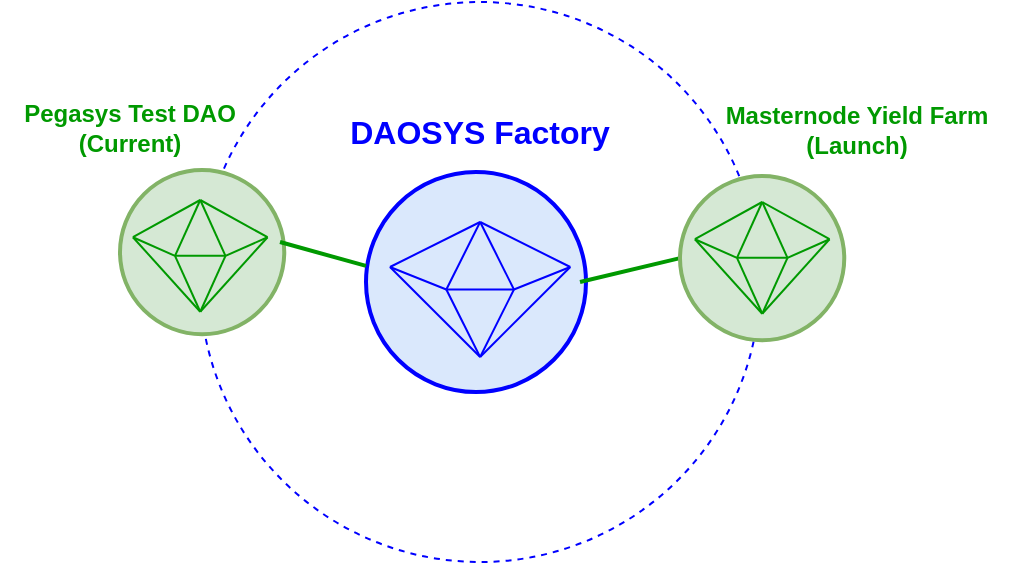 <mxfile version="20.3.3" type="device"><diagram id="mxjwG-1gAkpVpYKzpntT" name="Page-1"><mxGraphModel dx="386" dy="615" grid="1" gridSize="10" guides="1" tooltips="1" connect="1" arrows="1" fold="1" page="1" pageScale="1" pageWidth="850" pageHeight="1100" math="0" shadow="0"><root><mxCell id="0"/><mxCell id="1" parent="0"/><mxCell id="NHrQ_4SbH-Tb-YFwiNHi-224" value="&lt;b&gt;&lt;font color=&quot;#009900&quot;&gt;Masternode Yield Farm&lt;br&gt;(Launch)&lt;br&gt;&lt;/font&gt;&lt;/b&gt;" style="text;html=1;strokeColor=none;fillColor=none;align=center;verticalAlign=middle;whiteSpace=wrap;rounded=0;strokeWidth=2;container=0;" parent="1" vertex="1"><mxGeometry x="411" y="189" width="155" height="30" as="geometry"/></mxCell><mxCell id="NHrQ_4SbH-Tb-YFwiNHi-87" value="&lt;font color=&quot;#009900&quot;&gt;&lt;b&gt;Pegasys Test DAO (Current)&lt;/b&gt;&lt;/font&gt;" style="text;html=1;strokeColor=none;fillColor=none;align=center;verticalAlign=middle;whiteSpace=wrap;rounded=0;strokeWidth=2;container=0;" parent="1" vertex="1"><mxGeometry x="60" y="188" width="130" height="30" as="geometry"/></mxCell><mxCell id="NHrQ_4SbH-Tb-YFwiNHi-19" value="" style="ellipse;whiteSpace=wrap;html=1;aspect=fixed;strokeWidth=1;strokeColor=#0000FF;container=0;dashed=1;" parent="1" vertex="1"><mxGeometry x="160" y="140" width="280" height="280" as="geometry"/></mxCell><mxCell id="NHrQ_4SbH-Tb-YFwiNHi-12" value="" style="ellipse;whiteSpace=wrap;html=1;aspect=fixed;fillColor=#dae8fc;strokeColor=#0000FF;strokeWidth=2;container=0;" parent="1" vertex="1"><mxGeometry x="243" y="225" width="110" height="110" as="geometry"/></mxCell><mxCell id="NHrQ_4SbH-Tb-YFwiNHi-80" value="" style="endArrow=none;html=1;rounded=0;exitX=0;exitY=0.5;exitDx=0;exitDy=0;strokeWidth=2;fillColor=#008a00;strokeColor=#009900;" parent="1" source="NHrQ_4SbH-Tb-YFwiNHi-67" edge="1"><mxGeometry width="50" height="50" relative="1" as="geometry"><mxPoint x="320" y="410" as="sourcePoint"/><mxPoint x="350" y="280" as="targetPoint"/></mxGeometry></mxCell><mxCell id="NHrQ_4SbH-Tb-YFwiNHi-223" value="&lt;b&gt;&lt;font color=&quot;#0000ff&quot; style=&quot;font-size: 16px;&quot;&gt;DAOSYS Factory&lt;/font&gt;&lt;/b&gt;" style="text;html=1;strokeColor=none;fillColor=none;align=center;verticalAlign=middle;whiteSpace=wrap;rounded=0;strokeWidth=2;container=0;" parent="1" vertex="1"><mxGeometry x="230" y="190" width="140" height="30" as="geometry"/></mxCell><mxCell id="NHrQ_4SbH-Tb-YFwiNHi-67" value="" style="ellipse;whiteSpace=wrap;html=1;aspect=fixed;fillColor=#d5e8d4;strokeColor=#82b366;strokeWidth=2;container=0;" parent="1" vertex="1"><mxGeometry x="400" y="227" width="82.133" height="82.133" as="geometry"/></mxCell><mxCell id="NHrQ_4SbH-Tb-YFwiNHi-69" value="" style="endArrow=none;html=1;rounded=0;strokeColor=#009900;" parent="1" edge="1"><mxGeometry width="50" height="50" relative="1" as="geometry"><mxPoint x="407.467" y="258.618" as="sourcePoint"/><mxPoint x="441.119" y="239.998" as="targetPoint"/></mxGeometry></mxCell><mxCell id="NHrQ_4SbH-Tb-YFwiNHi-70" value="" style="endArrow=none;html=1;rounded=0;strokeColor=#009900;" parent="1" edge="1"><mxGeometry width="50" height="50" relative="1" as="geometry"><mxPoint x="428.5" y="267.929" as="sourcePoint"/><mxPoint x="441.119" y="239.998" as="targetPoint"/></mxGeometry></mxCell><mxCell id="NHrQ_4SbH-Tb-YFwiNHi-71" value="" style="endArrow=none;html=1;rounded=0;strokeColor=#009900;" parent="1" edge="1"><mxGeometry width="50" height="50" relative="1" as="geometry"><mxPoint x="453.739" y="267.929" as="sourcePoint"/><mxPoint x="441.119" y="239.998" as="targetPoint"/></mxGeometry></mxCell><mxCell id="NHrQ_4SbH-Tb-YFwiNHi-72" value="" style="endArrow=none;html=1;rounded=0;strokeColor=#009900;" parent="1" edge="1"><mxGeometry width="50" height="50" relative="1" as="geometry"><mxPoint x="441.119" y="239.998" as="sourcePoint"/><mxPoint x="474.772" y="258.618" as="targetPoint"/></mxGeometry></mxCell><mxCell id="NHrQ_4SbH-Tb-YFwiNHi-73" value="" style="endArrow=none;html=1;rounded=0;strokeColor=#009900;" parent="1" edge="1"><mxGeometry width="50" height="50" relative="1" as="geometry"><mxPoint x="407.467" y="258.618" as="sourcePoint"/><mxPoint x="441.119" y="295.86" as="targetPoint"/></mxGeometry></mxCell><mxCell id="NHrQ_4SbH-Tb-YFwiNHi-74" value="" style="endArrow=none;html=1;rounded=0;strokeColor=#009900;" parent="1" edge="1"><mxGeometry width="50" height="50" relative="1" as="geometry"><mxPoint x="441.119" y="295.86" as="sourcePoint"/><mxPoint x="474.772" y="258.618" as="targetPoint"/></mxGeometry></mxCell><mxCell id="NHrQ_4SbH-Tb-YFwiNHi-75" value="" style="endArrow=none;html=1;rounded=0;strokeColor=#009900;" parent="1" edge="1"><mxGeometry width="50" height="50" relative="1" as="geometry"><mxPoint x="441.119" y="295.86" as="sourcePoint"/><mxPoint x="453.739" y="267.929" as="targetPoint"/></mxGeometry></mxCell><mxCell id="NHrQ_4SbH-Tb-YFwiNHi-76" value="" style="endArrow=none;html=1;rounded=0;strokeColor=#009900;" parent="1" edge="1"><mxGeometry width="50" height="50" relative="1" as="geometry"><mxPoint x="441.119" y="295.86" as="sourcePoint"/><mxPoint x="428.5" y="267.929" as="targetPoint"/></mxGeometry></mxCell><mxCell id="NHrQ_4SbH-Tb-YFwiNHi-77" value="" style="endArrow=none;html=1;rounded=0;strokeColor=#009900;" parent="1" edge="1"><mxGeometry width="50" height="50" relative="1" as="geometry"><mxPoint x="428.5" y="267.929" as="sourcePoint"/><mxPoint x="453.739" y="267.929" as="targetPoint"/></mxGeometry></mxCell><mxCell id="NHrQ_4SbH-Tb-YFwiNHi-78" value="" style="endArrow=none;html=1;rounded=0;strokeColor=#009900;" parent="1" edge="1"><mxGeometry width="50" height="50" relative="1" as="geometry"><mxPoint x="453.739" y="267.929" as="sourcePoint"/><mxPoint x="474.772" y="258.618" as="targetPoint"/></mxGeometry></mxCell><mxCell id="NHrQ_4SbH-Tb-YFwiNHi-79" value="" style="endArrow=none;html=1;rounded=0;strokeColor=#009900;" parent="1" edge="1"><mxGeometry width="50" height="50" relative="1" as="geometry"><mxPoint x="407.467" y="258.618" as="sourcePoint"/><mxPoint x="428.5" y="267.929" as="targetPoint"/></mxGeometry></mxCell><mxCell id="NHrQ_4SbH-Tb-YFwiNHi-1" value="" style="endArrow=none;html=1;rounded=0;strokeColor=#0000FF;" parent="1" edge="1"><mxGeometry width="50" height="50" relative="1" as="geometry"><mxPoint x="255" y="272.5" as="sourcePoint"/><mxPoint x="300.07" y="250" as="targetPoint"/></mxGeometry></mxCell><mxCell id="NHrQ_4SbH-Tb-YFwiNHi-2" value="" style="endArrow=none;html=1;rounded=0;strokeColor=#0000FF;" parent="1" edge="1"><mxGeometry width="50" height="50" relative="1" as="geometry"><mxPoint x="283.169" y="283.75" as="sourcePoint"/><mxPoint x="300.07" y="250" as="targetPoint"/></mxGeometry></mxCell><mxCell id="NHrQ_4SbH-Tb-YFwiNHi-3" value="" style="endArrow=none;html=1;rounded=0;strokeColor=#0000FF;" parent="1" edge="1"><mxGeometry width="50" height="50" relative="1" as="geometry"><mxPoint x="316.972" y="283.75" as="sourcePoint"/><mxPoint x="300.07" y="250" as="targetPoint"/></mxGeometry></mxCell><mxCell id="NHrQ_4SbH-Tb-YFwiNHi-4" value="" style="endArrow=none;html=1;rounded=0;strokeColor=#0000FF;" parent="1" edge="1"><mxGeometry width="50" height="50" relative="1" as="geometry"><mxPoint x="300.07" y="250" as="sourcePoint"/><mxPoint x="345.141" y="272.5" as="targetPoint"/></mxGeometry></mxCell><mxCell id="NHrQ_4SbH-Tb-YFwiNHi-5" value="" style="endArrow=none;html=1;rounded=0;strokeColor=#0000FF;" parent="1" edge="1"><mxGeometry width="50" height="50" relative="1" as="geometry"><mxPoint x="255" y="272.5" as="sourcePoint"/><mxPoint x="300.07" y="317.5" as="targetPoint"/></mxGeometry></mxCell><mxCell id="NHrQ_4SbH-Tb-YFwiNHi-6" value="" style="endArrow=none;html=1;rounded=0;strokeColor=#0000FF;" parent="1" edge="1"><mxGeometry width="50" height="50" relative="1" as="geometry"><mxPoint x="300.07" y="317.5" as="sourcePoint"/><mxPoint x="345.141" y="272.5" as="targetPoint"/></mxGeometry></mxCell><mxCell id="NHrQ_4SbH-Tb-YFwiNHi-7" value="" style="endArrow=none;html=1;rounded=0;strokeColor=#0000FF;" parent="1" edge="1"><mxGeometry width="50" height="50" relative="1" as="geometry"><mxPoint x="300.07" y="317.5" as="sourcePoint"/><mxPoint x="316.972" y="283.75" as="targetPoint"/></mxGeometry></mxCell><mxCell id="NHrQ_4SbH-Tb-YFwiNHi-8" value="" style="endArrow=none;html=1;rounded=0;strokeColor=#0000FF;" parent="1" edge="1"><mxGeometry width="50" height="50" relative="1" as="geometry"><mxPoint x="300.07" y="317.5" as="sourcePoint"/><mxPoint x="283.169" y="283.75" as="targetPoint"/></mxGeometry></mxCell><mxCell id="NHrQ_4SbH-Tb-YFwiNHi-9" value="" style="endArrow=none;html=1;rounded=0;strokeColor=#0000FF;" parent="1" edge="1"><mxGeometry width="50" height="50" relative="1" as="geometry"><mxPoint x="283.169" y="283.75" as="sourcePoint"/><mxPoint x="316.972" y="283.75" as="targetPoint"/></mxGeometry></mxCell><mxCell id="NHrQ_4SbH-Tb-YFwiNHi-10" value="" style="endArrow=none;html=1;rounded=0;strokeColor=#0000FF;" parent="1" edge="1"><mxGeometry width="50" height="50" relative="1" as="geometry"><mxPoint x="316.972" y="283.75" as="sourcePoint"/><mxPoint x="345.141" y="272.5" as="targetPoint"/></mxGeometry></mxCell><mxCell id="NHrQ_4SbH-Tb-YFwiNHi-11" value="" style="endArrow=none;html=1;rounded=0;strokeColor=#0000FF;" parent="1" edge="1"><mxGeometry width="50" height="50" relative="1" as="geometry"><mxPoint x="255" y="272.5" as="sourcePoint"/><mxPoint x="283.169" y="283.75" as="targetPoint"/></mxGeometry></mxCell><mxCell id="NHrQ_4SbH-Tb-YFwiNHi-22" value="" style="ellipse;whiteSpace=wrap;html=1;aspect=fixed;fillColor=#d5e8d4;strokeColor=#82b366;strokeWidth=2;container=0;" parent="1" vertex="1"><mxGeometry x="120" y="224" width="82.133" height="82.133" as="geometry"/></mxCell><mxCell id="NHrQ_4SbH-Tb-YFwiNHi-84" value="" style="endArrow=none;html=1;rounded=0;strokeWidth=2;fillColor=#008a00;strokeColor=#009900;entryX=0;entryY=0.427;entryDx=0;entryDy=0;entryPerimeter=0;" parent="1" target="NHrQ_4SbH-Tb-YFwiNHi-12" edge="1"><mxGeometry width="50" height="50" relative="1" as="geometry"><mxPoint x="200" y="260" as="sourcePoint"/><mxPoint x="243" y="320.48" as="targetPoint"/></mxGeometry></mxCell><mxCell id="NHrQ_4SbH-Tb-YFwiNHi-24" value="" style="endArrow=none;html=1;rounded=0;strokeColor=#009900;" parent="1" edge="1"><mxGeometry width="50" height="50" relative="1" as="geometry"><mxPoint x="126.47" y="257.62" as="sourcePoint"/><mxPoint x="160.124" y="239" as="targetPoint"/></mxGeometry></mxCell><mxCell id="NHrQ_4SbH-Tb-YFwiNHi-25" value="" style="endArrow=none;html=1;rounded=0;strokeColor=#009900;" parent="1" edge="1"><mxGeometry width="50" height="50" relative="1" as="geometry"><mxPoint x="147.504" y="266.93" as="sourcePoint"/><mxPoint x="160.124" y="239" as="targetPoint"/></mxGeometry></mxCell><mxCell id="NHrQ_4SbH-Tb-YFwiNHi-26" value="" style="endArrow=none;html=1;rounded=0;strokeColor=#009900;" parent="1" edge="1"><mxGeometry width="50" height="50" relative="1" as="geometry"><mxPoint x="172.744" y="266.93" as="sourcePoint"/><mxPoint x="160.124" y="239" as="targetPoint"/></mxGeometry></mxCell><mxCell id="NHrQ_4SbH-Tb-YFwiNHi-27" value="" style="endArrow=none;html=1;rounded=0;strokeColor=#009900;" parent="1" edge="1"><mxGeometry width="50" height="50" relative="1" as="geometry"><mxPoint x="160.124" y="239" as="sourcePoint"/><mxPoint x="193.778" y="257.62" as="targetPoint"/></mxGeometry></mxCell><mxCell id="NHrQ_4SbH-Tb-YFwiNHi-28" value="" style="endArrow=none;html=1;rounded=0;strokeColor=#009900;" parent="1" edge="1"><mxGeometry width="50" height="50" relative="1" as="geometry"><mxPoint x="126.47" y="257.62" as="sourcePoint"/><mxPoint x="160.124" y="294.86" as="targetPoint"/></mxGeometry></mxCell><mxCell id="NHrQ_4SbH-Tb-YFwiNHi-29" value="" style="endArrow=none;html=1;rounded=0;strokeColor=#009900;" parent="1" edge="1"><mxGeometry width="50" height="50" relative="1" as="geometry"><mxPoint x="160.124" y="294.86" as="sourcePoint"/><mxPoint x="193.778" y="257.62" as="targetPoint"/></mxGeometry></mxCell><mxCell id="NHrQ_4SbH-Tb-YFwiNHi-30" value="" style="endArrow=none;html=1;rounded=0;strokeColor=#009900;" parent="1" edge="1"><mxGeometry width="50" height="50" relative="1" as="geometry"><mxPoint x="160.124" y="294.86" as="sourcePoint"/><mxPoint x="172.744" y="266.93" as="targetPoint"/></mxGeometry></mxCell><mxCell id="NHrQ_4SbH-Tb-YFwiNHi-31" value="" style="endArrow=none;html=1;rounded=0;strokeColor=#009900;" parent="1" edge="1"><mxGeometry width="50" height="50" relative="1" as="geometry"><mxPoint x="160.124" y="294.86" as="sourcePoint"/><mxPoint x="147.504" y="266.93" as="targetPoint"/></mxGeometry></mxCell><mxCell id="NHrQ_4SbH-Tb-YFwiNHi-32" value="" style="endArrow=none;html=1;rounded=0;strokeColor=#009900;" parent="1" edge="1"><mxGeometry width="50" height="50" relative="1" as="geometry"><mxPoint x="147.504" y="266.93" as="sourcePoint"/><mxPoint x="172.744" y="266.93" as="targetPoint"/></mxGeometry></mxCell><mxCell id="NHrQ_4SbH-Tb-YFwiNHi-33" value="" style="endArrow=none;html=1;rounded=0;strokeColor=#009900;" parent="1" edge="1"><mxGeometry width="50" height="50" relative="1" as="geometry"><mxPoint x="172.744" y="266.93" as="sourcePoint"/><mxPoint x="193.778" y="257.62" as="targetPoint"/></mxGeometry></mxCell><mxCell id="NHrQ_4SbH-Tb-YFwiNHi-34" value="" style="endArrow=none;html=1;rounded=0;strokeColor=#009900;" parent="1" edge="1"><mxGeometry width="50" height="50" relative="1" as="geometry"><mxPoint x="126.47" y="257.62" as="sourcePoint"/><mxPoint x="147.504" y="266.93" as="targetPoint"/></mxGeometry></mxCell></root></mxGraphModel></diagram></mxfile>